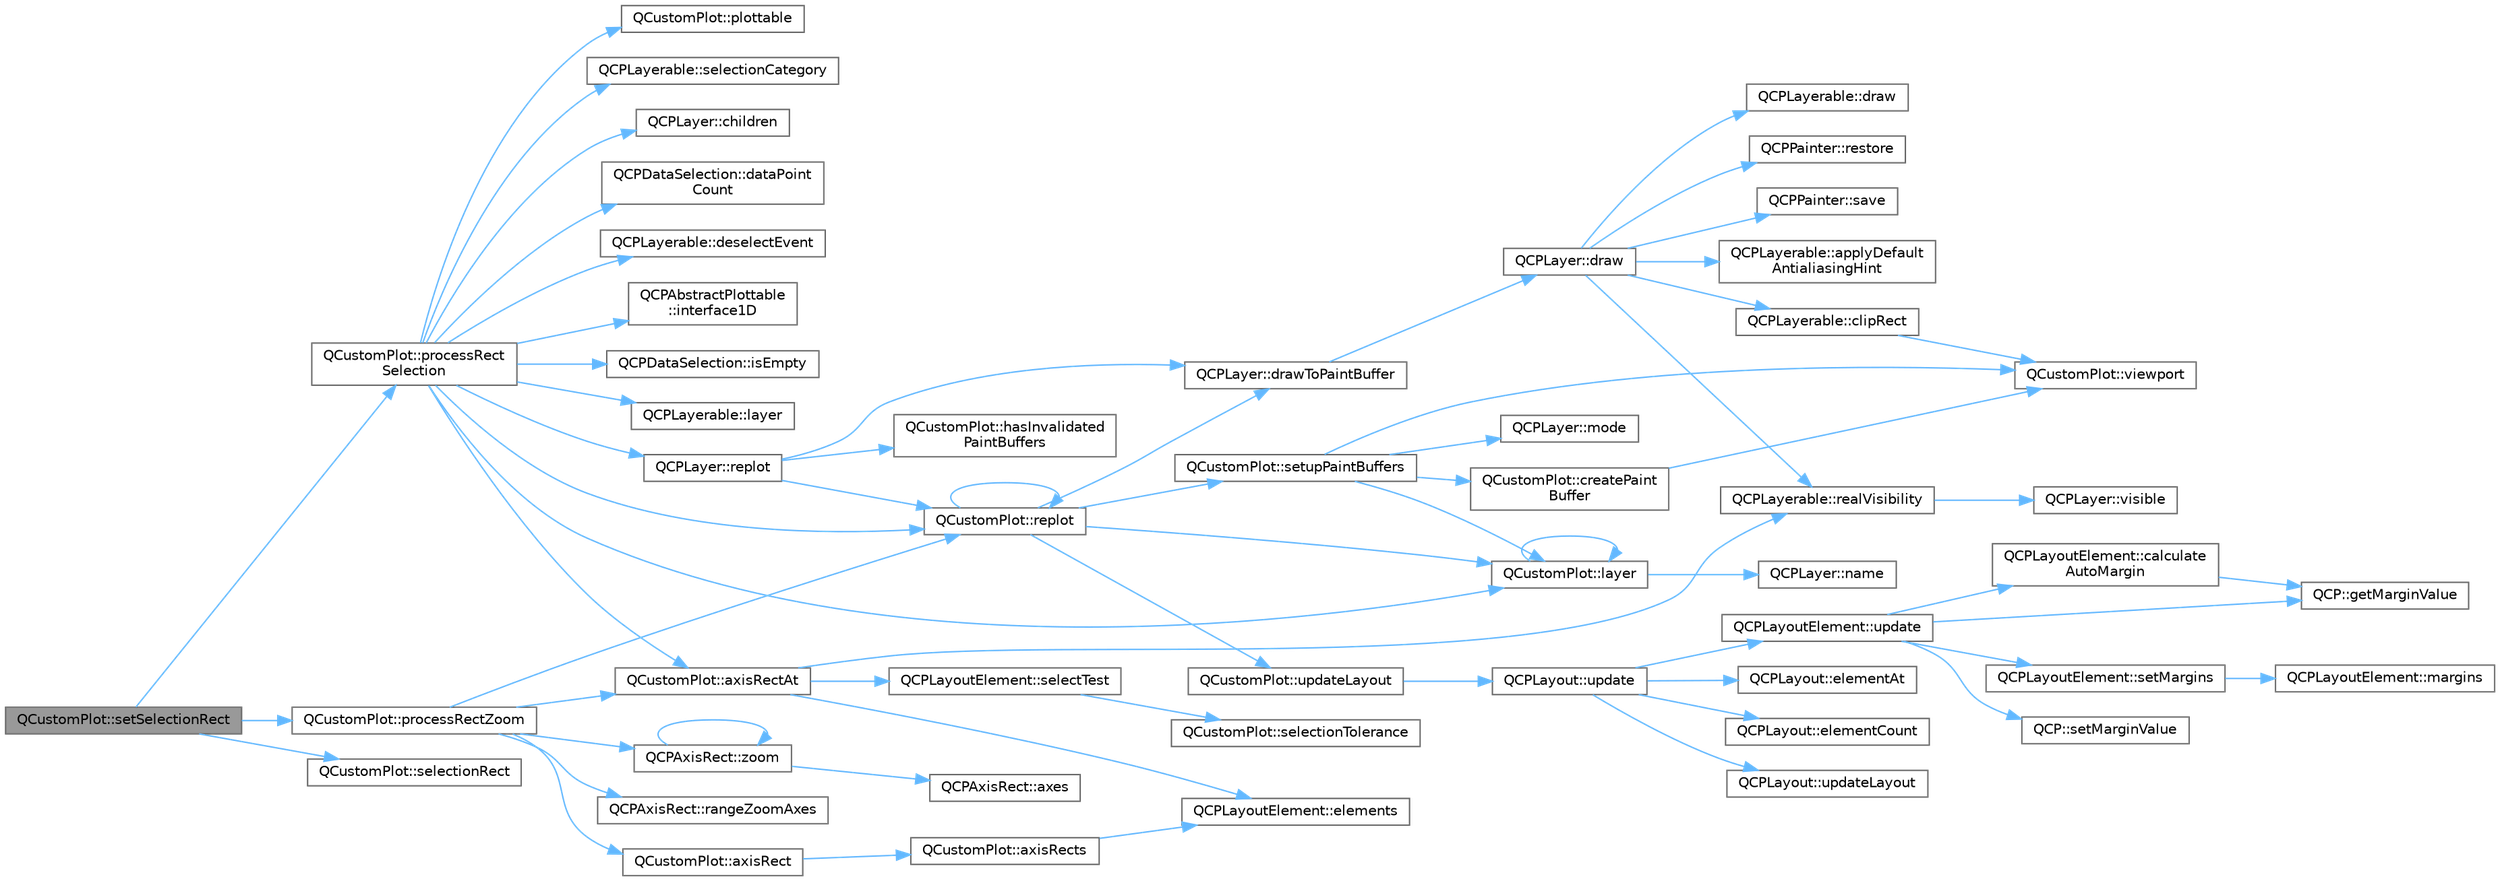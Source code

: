 digraph "QCustomPlot::setSelectionRect"
{
 // LATEX_PDF_SIZE
  bgcolor="transparent";
  edge [fontname=Helvetica,fontsize=10,labelfontname=Helvetica,labelfontsize=10];
  node [fontname=Helvetica,fontsize=10,shape=box,height=0.2,width=0.4];
  rankdir="LR";
  Node1 [label="QCustomPlot::setSelectionRect",height=0.2,width=0.4,color="gray40", fillcolor="grey60", style="filled", fontcolor="black",tooltip=" "];
  Node1 -> Node2 [color="steelblue1",style="solid"];
  Node2 [label="QCustomPlot::processRect\lSelection",height=0.2,width=0.4,color="grey40", fillcolor="white", style="filled",URL="$class_q_custom_plot.html#ac10849411e1d0e858ea7f29c8ade364c",tooltip=" "];
  Node2 -> Node3 [color="steelblue1",style="solid"];
  Node3 [label="QCustomPlot::axisRectAt",height=0.2,width=0.4,color="grey40", fillcolor="white", style="filled",URL="$class_q_custom_plot.html#a4a08842fc3e9ba6bed83aa410c5c5ba5",tooltip=" "];
  Node3 -> Node4 [color="steelblue1",style="solid"];
  Node4 [label="QCPLayoutElement::elements",height=0.2,width=0.4,color="grey40", fillcolor="white", style="filled",URL="$class_q_c_p_layout_element.html#a76dec8cb31e498994a944d7647a43309",tooltip=" "];
  Node3 -> Node5 [color="steelblue1",style="solid"];
  Node5 [label="QCPLayerable::realVisibility",height=0.2,width=0.4,color="grey40", fillcolor="white", style="filled",URL="$class_q_c_p_layerable.html#ab054e88f15d485defcb95e7376f119e7",tooltip=" "];
  Node5 -> Node6 [color="steelblue1",style="solid"];
  Node6 [label="QCPLayer::visible",height=0.2,width=0.4,color="grey40", fillcolor="white", style="filled",URL="$class_q_c_p_layer.html#ad1cc2d6b32d2abb33c7f449b964e068c",tooltip=" "];
  Node3 -> Node7 [color="steelblue1",style="solid"];
  Node7 [label="QCPLayoutElement::selectTest",height=0.2,width=0.4,color="grey40", fillcolor="white", style="filled",URL="$class_q_c_p_layout_element.html#ae97f483cccedadbf18ea4525ef240ee4",tooltip=" "];
  Node7 -> Node8 [color="steelblue1",style="solid"];
  Node8 [label="QCustomPlot::selectionTolerance",height=0.2,width=0.4,color="grey40", fillcolor="white", style="filled",URL="$class_q_custom_plot.html#a5441d11013afeaf4b8f2ea06e8624a25",tooltip=" "];
  Node2 -> Node9 [color="steelblue1",style="solid"];
  Node9 [label="QCPLayer::children",height=0.2,width=0.4,color="grey40", fillcolor="white", style="filled",URL="$class_q_c_p_layer.html#a183b90941fc78f0b136edd77c5fb6966",tooltip=" "];
  Node2 -> Node10 [color="steelblue1",style="solid"];
  Node10 [label="QCPDataSelection::dataPoint\lCount",height=0.2,width=0.4,color="grey40", fillcolor="white", style="filled",URL="$class_q_c_p_data_selection.html#ac9e74dd294778aa799216c3435c9c4f0",tooltip=" "];
  Node2 -> Node11 [color="steelblue1",style="solid"];
  Node11 [label="QCPLayerable::deselectEvent",height=0.2,width=0.4,color="grey40", fillcolor="white", style="filled",URL="$class_q_c_p_layerable.html#ae546370644a5551c76af739afc008bee",tooltip=" "];
  Node2 -> Node12 [color="steelblue1",style="solid"];
  Node12 [label="QCPAbstractPlottable\l::interface1D",height=0.2,width=0.4,color="grey40", fillcolor="white", style="filled",URL="$class_q_c_p_abstract_plottable.html#a81fd9fd5c4f429c074785e2eb238a8e7",tooltip=" "];
  Node2 -> Node13 [color="steelblue1",style="solid"];
  Node13 [label="QCPDataSelection::isEmpty",height=0.2,width=0.4,color="grey40", fillcolor="white", style="filled",URL="$class_q_c_p_data_selection.html#a7f7526b475998dc0c3d6c376b24736c9",tooltip=" "];
  Node2 -> Node14 [color="steelblue1",style="solid"];
  Node14 [label="QCPLayerable::layer",height=0.2,width=0.4,color="grey40", fillcolor="white", style="filled",URL="$class_q_c_p_layerable.html#a9d4e121a7f1d2314f906fe698209cac9",tooltip=" "];
  Node2 -> Node15 [color="steelblue1",style="solid"];
  Node15 [label="QCustomPlot::layer",height=0.2,width=0.4,color="grey40", fillcolor="white", style="filled",URL="$class_q_custom_plot.html#a0a96244e7773b242ef23c32b7bdfb159",tooltip=" "];
  Node15 -> Node15 [color="steelblue1",style="solid"];
  Node15 -> Node16 [color="steelblue1",style="solid"];
  Node16 [label="QCPLayer::name",height=0.2,width=0.4,color="grey40", fillcolor="white", style="filled",URL="$class_q_c_p_layer.html#a37806f662b50b588fb1029a14fc5ef50",tooltip=" "];
  Node2 -> Node17 [color="steelblue1",style="solid"];
  Node17 [label="QCustomPlot::plottable",height=0.2,width=0.4,color="grey40", fillcolor="white", style="filled",URL="$class_q_custom_plot.html#adea38bdc660da9412ba69fb939031567",tooltip=" "];
  Node2 -> Node18 [color="steelblue1",style="solid"];
  Node18 [label="QCPLayer::replot",height=0.2,width=0.4,color="grey40", fillcolor="white", style="filled",URL="$class_q_c_p_layer.html#adefd53b6db02f470151c416f42e37180",tooltip=" "];
  Node18 -> Node19 [color="steelblue1",style="solid"];
  Node19 [label="QCPLayer::drawToPaintBuffer",height=0.2,width=0.4,color="grey40", fillcolor="white", style="filled",URL="$class_q_c_p_layer.html#a4a8e0a86f31462299e7fc8e8158dd2c6",tooltip=" "];
  Node19 -> Node20 [color="steelblue1",style="solid"];
  Node20 [label="QCPLayer::draw",height=0.2,width=0.4,color="grey40", fillcolor="white", style="filled",URL="$class_q_c_p_layer.html#ab831a99c8d30b15ec4533ca341e8813b",tooltip=" "];
  Node20 -> Node21 [color="steelblue1",style="solid"];
  Node21 [label="QCPLayerable::applyDefault\lAntialiasingHint",height=0.2,width=0.4,color="grey40", fillcolor="white", style="filled",URL="$class_q_c_p_layerable.html#afdf83ddc6a265cbf4c89fe99d3d93473",tooltip=" "];
  Node20 -> Node22 [color="steelblue1",style="solid"];
  Node22 [label="QCPLayerable::clipRect",height=0.2,width=0.4,color="grey40", fillcolor="white", style="filled",URL="$class_q_c_p_layerable.html#acbcfc9ecc75433747b1978a77b1864b3",tooltip=" "];
  Node22 -> Node23 [color="steelblue1",style="solid"];
  Node23 [label="QCustomPlot::viewport",height=0.2,width=0.4,color="grey40", fillcolor="white", style="filled",URL="$class_q_custom_plot.html#a19842409b18f556b256d05e97fffc670",tooltip=" "];
  Node20 -> Node24 [color="steelblue1",style="solid"];
  Node24 [label="QCPLayerable::draw",height=0.2,width=0.4,color="grey40", fillcolor="white", style="filled",URL="$class_q_c_p_layerable.html#aecf2f7087482d4b6a78cb2770e5ed12d",tooltip=" "];
  Node20 -> Node5 [color="steelblue1",style="solid"];
  Node20 -> Node25 [color="steelblue1",style="solid"];
  Node25 [label="QCPPainter::restore",height=0.2,width=0.4,color="grey40", fillcolor="white", style="filled",URL="$class_q_c_p_painter.html#a64908e6298d5bbd83457dc987cc3a022",tooltip=" "];
  Node20 -> Node26 [color="steelblue1",style="solid"];
  Node26 [label="QCPPainter::save",height=0.2,width=0.4,color="grey40", fillcolor="white", style="filled",URL="$class_q_c_p_painter.html#a8fd6821ee6fecbfa04444c9062912abd",tooltip=" "];
  Node18 -> Node27 [color="steelblue1",style="solid"];
  Node27 [label="QCustomPlot::hasInvalidated\lPaintBuffers",height=0.2,width=0.4,color="grey40", fillcolor="white", style="filled",URL="$class_q_custom_plot.html#ad452b582348c8e99462d83fe1cd0279b",tooltip=" "];
  Node18 -> Node28 [color="steelblue1",style="solid"];
  Node28 [label="QCustomPlot::replot",height=0.2,width=0.4,color="grey40", fillcolor="white", style="filled",URL="$class_q_custom_plot.html#aa4bfe7d70dbe67e81d877819b75ab9af",tooltip=" "];
  Node28 -> Node19 [color="steelblue1",style="solid"];
  Node28 -> Node15 [color="steelblue1",style="solid"];
  Node28 -> Node28 [color="steelblue1",style="solid"];
  Node28 -> Node29 [color="steelblue1",style="solid"];
  Node29 [label="QCustomPlot::setupPaintBuffers",height=0.2,width=0.4,color="grey40", fillcolor="white", style="filled",URL="$class_q_custom_plot.html#a2685341f7242c3882f4cc5e379308d71",tooltip=" "];
  Node29 -> Node30 [color="steelblue1",style="solid"];
  Node30 [label="QCustomPlot::createPaint\lBuffer",height=0.2,width=0.4,color="grey40", fillcolor="white", style="filled",URL="$class_q_custom_plot.html#a943b57596a1adf7f0e75c3b50e407ae6",tooltip=" "];
  Node30 -> Node23 [color="steelblue1",style="solid"];
  Node29 -> Node15 [color="steelblue1",style="solid"];
  Node29 -> Node31 [color="steelblue1",style="solid"];
  Node31 [label="QCPLayer::mode",height=0.2,width=0.4,color="grey40", fillcolor="white", style="filled",URL="$class_q_c_p_layer.html#a44ae50b011b19f3dd46a38d8e2e2c1b6",tooltip=" "];
  Node29 -> Node23 [color="steelblue1",style="solid"];
  Node28 -> Node32 [color="steelblue1",style="solid"];
  Node32 [label="QCustomPlot::updateLayout",height=0.2,width=0.4,color="grey40", fillcolor="white", style="filled",URL="$class_q_custom_plot.html#a6e6693e2c249f65437382ffd93405e04",tooltip=" "];
  Node32 -> Node33 [color="steelblue1",style="solid"];
  Node33 [label="QCPLayout::update",height=0.2,width=0.4,color="grey40", fillcolor="white", style="filled",URL="$class_q_c_p_layout.html#a48ecc9c98ea90b547c3e27a931a8f7bd",tooltip=" "];
  Node33 -> Node34 [color="steelblue1",style="solid"];
  Node34 [label="QCPLayout::elementAt",height=0.2,width=0.4,color="grey40", fillcolor="white", style="filled",URL="$class_q_c_p_layout.html#afa73ca7d859f8a3ee5c73c9b353d2a56",tooltip=" "];
  Node33 -> Node35 [color="steelblue1",style="solid"];
  Node35 [label="QCPLayout::elementCount",height=0.2,width=0.4,color="grey40", fillcolor="white", style="filled",URL="$class_q_c_p_layout.html#a39d3e9ef5d9b82ab1885ba1cb9597e56",tooltip=" "];
  Node33 -> Node36 [color="steelblue1",style="solid"];
  Node36 [label="QCPLayoutElement::update",height=0.2,width=0.4,color="grey40", fillcolor="white", style="filled",URL="$class_q_c_p_layout_element.html#a929c2ec62e0e0e1d8418eaa802e2af9b",tooltip=" "];
  Node36 -> Node37 [color="steelblue1",style="solid"];
  Node37 [label="QCPLayoutElement::calculate\lAutoMargin",height=0.2,width=0.4,color="grey40", fillcolor="white", style="filled",URL="$class_q_c_p_layout_element.html#a005c9f0fe84bc1591a2cf2c46fd477b4",tooltip=" "];
  Node37 -> Node38 [color="steelblue1",style="solid"];
  Node38 [label="QCP::getMarginValue",height=0.2,width=0.4,color="grey40", fillcolor="white", style="filled",URL="$namespace_q_c_p.html#a23a2679d3495c444acc26acc61e35b5b",tooltip=" "];
  Node36 -> Node38 [color="steelblue1",style="solid"];
  Node36 -> Node39 [color="steelblue1",style="solid"];
  Node39 [label="QCPLayoutElement::setMargins",height=0.2,width=0.4,color="grey40", fillcolor="white", style="filled",URL="$class_q_c_p_layout_element.html#a8f450b1f3f992ad576fce2c63d8b79cf",tooltip=" "];
  Node39 -> Node40 [color="steelblue1",style="solid"];
  Node40 [label="QCPLayoutElement::margins",height=0.2,width=0.4,color="grey40", fillcolor="white", style="filled",URL="$class_q_c_p_layout_element.html#af4ac9450aa2d60863bf3a8ea0c940c9d",tooltip=" "];
  Node36 -> Node41 [color="steelblue1",style="solid"];
  Node41 [label="QCP::setMarginValue",height=0.2,width=0.4,color="grey40", fillcolor="white", style="filled",URL="$namespace_q_c_p.html#afbf6e3084c108f2bb4372107945ee82f",tooltip=" "];
  Node33 -> Node42 [color="steelblue1",style="solid"];
  Node42 [label="QCPLayout::updateLayout",height=0.2,width=0.4,color="grey40", fillcolor="white", style="filled",URL="$class_q_c_p_layout.html#a165c77f6287ac92e8d03017ad913378b",tooltip=" "];
  Node2 -> Node28 [color="steelblue1",style="solid"];
  Node2 -> Node43 [color="steelblue1",style="solid"];
  Node43 [label="QCPLayerable::selectionCategory",height=0.2,width=0.4,color="grey40", fillcolor="white", style="filled",URL="$class_q_c_p_layerable.html#a908c9edda761886f33893be326dab77d",tooltip=" "];
  Node1 -> Node44 [color="steelblue1",style="solid"];
  Node44 [label="QCustomPlot::processRectZoom",height=0.2,width=0.4,color="grey40", fillcolor="white", style="filled",URL="$class_q_custom_plot.html#a5508a207dcc279f316142f96d984bba3",tooltip=" "];
  Node44 -> Node45 [color="steelblue1",style="solid"];
  Node45 [label="QCustomPlot::axisRect",height=0.2,width=0.4,color="grey40", fillcolor="white", style="filled",URL="$class_q_custom_plot.html#ae5eefcb5f6ca26689b1fd4f6e25b42f9",tooltip=" "];
  Node45 -> Node46 [color="steelblue1",style="solid"];
  Node46 [label="QCustomPlot::axisRects",height=0.2,width=0.4,color="grey40", fillcolor="white", style="filled",URL="$class_q_custom_plot.html#a12af771429e2d7e313c8c5d5fca068fe",tooltip=" "];
  Node46 -> Node4 [color="steelblue1",style="solid"];
  Node44 -> Node3 [color="steelblue1",style="solid"];
  Node44 -> Node47 [color="steelblue1",style="solid"];
  Node47 [label="QCPAxisRect::rangeZoomAxes",height=0.2,width=0.4,color="grey40", fillcolor="white", style="filled",URL="$class_q_c_p_axis_rect.html#a86aac0f435f209d60dacd22cda10c104",tooltip=" "];
  Node44 -> Node28 [color="steelblue1",style="solid"];
  Node44 -> Node48 [color="steelblue1",style="solid"];
  Node48 [label="QCPAxisRect::zoom",height=0.2,width=0.4,color="grey40", fillcolor="white", style="filled",URL="$class_q_c_p_axis_rect.html#a5fc8460564e81dcc2a9343dc8bc1fe67",tooltip=" "];
  Node48 -> Node49 [color="steelblue1",style="solid"];
  Node49 [label="QCPAxisRect::axes",height=0.2,width=0.4,color="grey40", fillcolor="white", style="filled",URL="$class_q_c_p_axis_rect.html#a11657b8faebe9677180860e8057ede26",tooltip=" "];
  Node48 -> Node48 [color="steelblue1",style="solid"];
  Node1 -> Node50 [color="steelblue1",style="solid"];
  Node50 [label="QCustomPlot::selectionRect",height=0.2,width=0.4,color="grey40", fillcolor="white", style="filled",URL="$class_q_custom_plot.html#ad7df2bcbba307e644db383b449e31efd",tooltip=" "];
}
